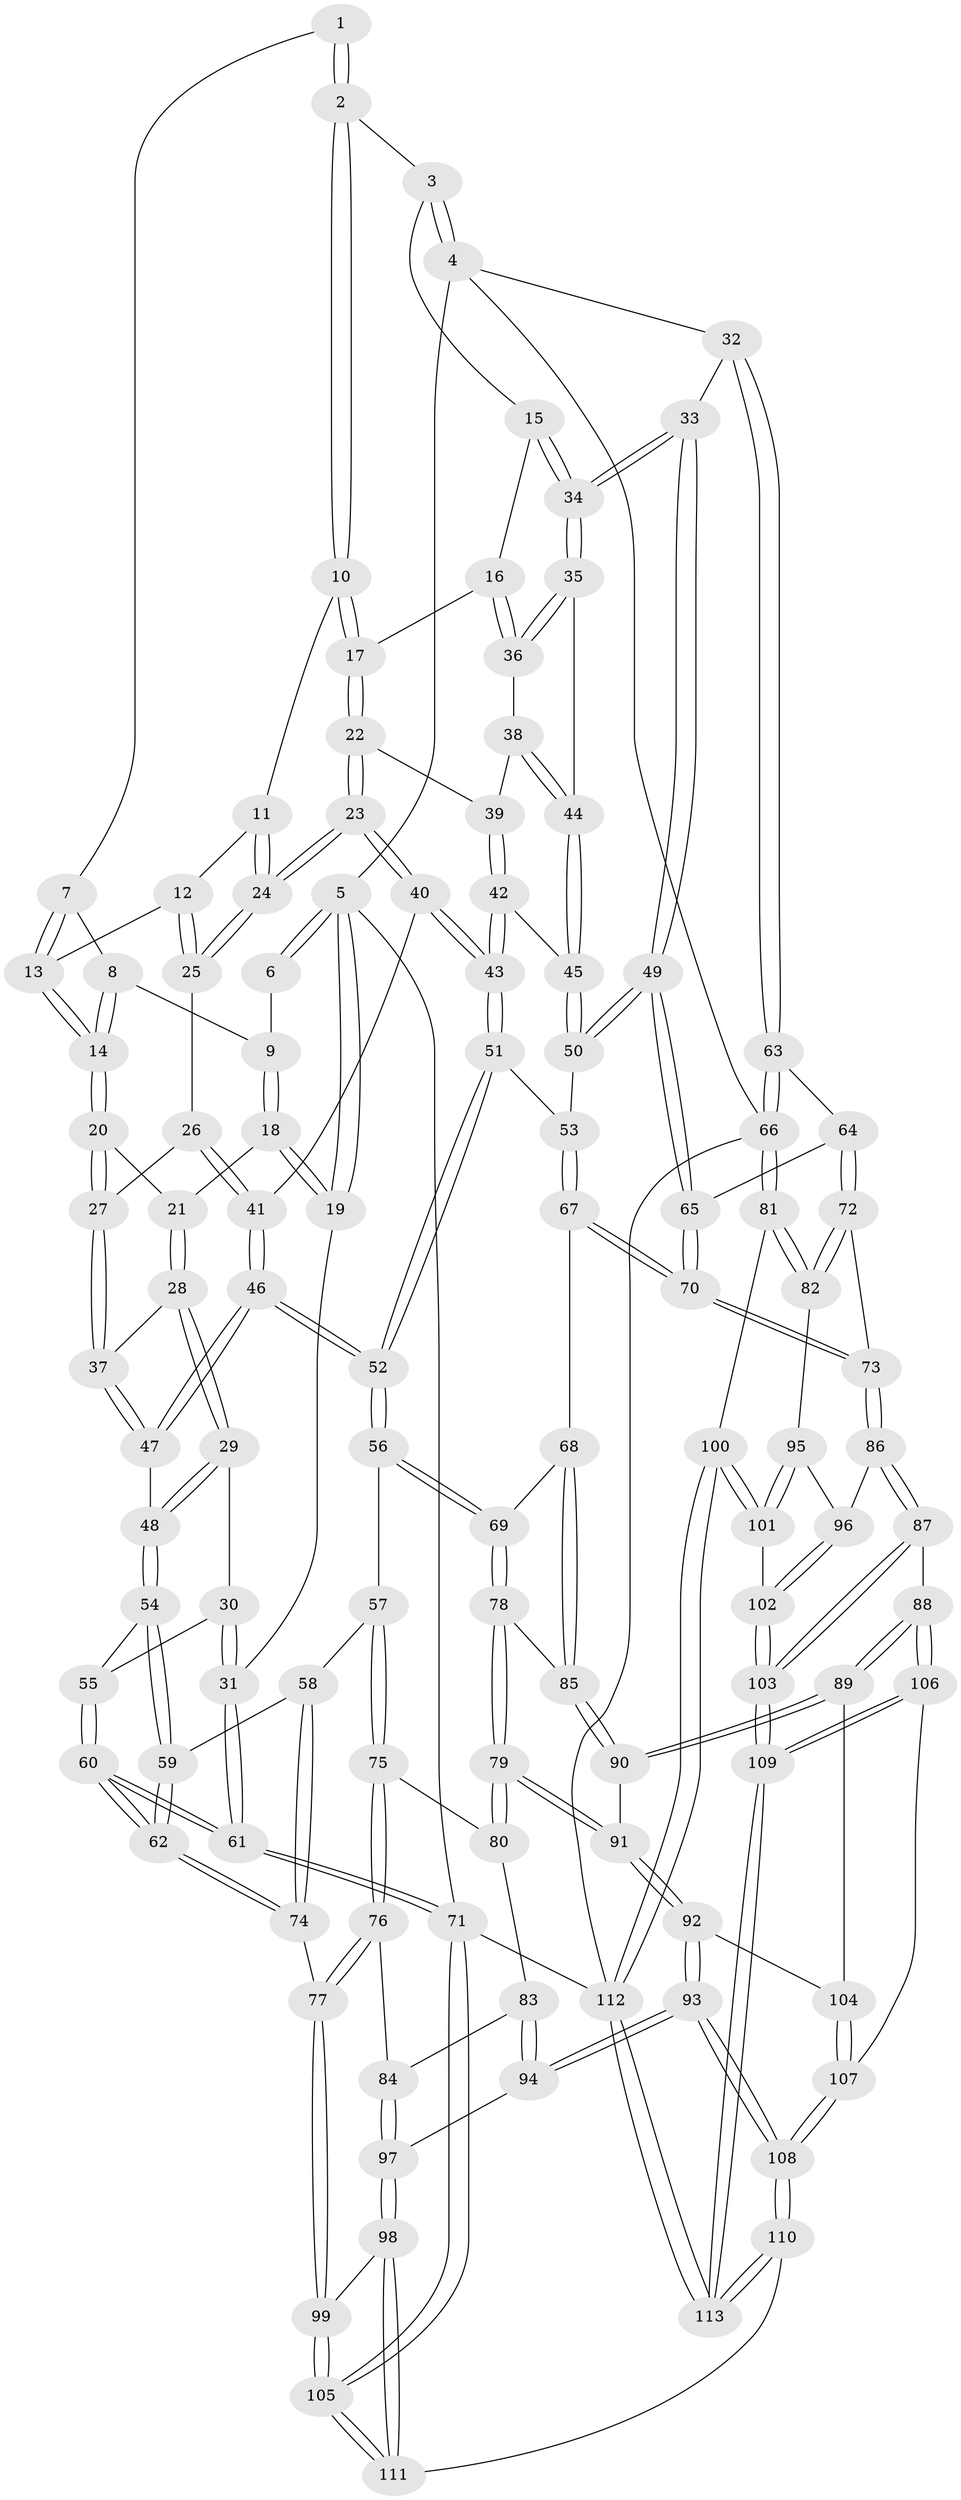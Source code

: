 // coarse degree distribution, {3: 0.22058823529411764, 5: 0.27941176470588236, 6: 0.10294117647058823, 4: 0.39705882352941174}
// Generated by graph-tools (version 1.1) at 2025/42/03/06/25 10:42:29]
// undirected, 113 vertices, 279 edges
graph export_dot {
graph [start="1"]
  node [color=gray90,style=filled];
  1 [pos="+0.202568446941685+0"];
  2 [pos="+0.5022667880637027+0"];
  3 [pos="+0.7277743150643932+0"];
  4 [pos="+1+0"];
  5 [pos="+0+0"];
  6 [pos="+0.0443490686229264+0"];
  7 [pos="+0.19552443338332598+0.01701251971724808"];
  8 [pos="+0.15614116518566956+0.09294088362026585"];
  9 [pos="+0.0910338111990466+0.10719829706761341"];
  10 [pos="+0.4747519251720447+0"];
  11 [pos="+0.43699657739032643+0.02874543282644113"];
  12 [pos="+0.34068618192734007+0.1148105561525913"];
  13 [pos="+0.2922252879195455+0.11917319227613754"];
  14 [pos="+0.21233318723022462+0.1793493750246847"];
  15 [pos="+0.678092053376022+0.17095211109411965"];
  16 [pos="+0.6667304322164691+0.18162610600191859"];
  17 [pos="+0.5704103597070246+0.2071660021149146"];
  18 [pos="+0.06372918663347704+0.1271809911374164"];
  19 [pos="+0+0"];
  20 [pos="+0.21006660250429546+0.18919910074228066"];
  21 [pos="+0.08209500844633683+0.1914484583503156"];
  22 [pos="+0.5571563099842192+0.2246965308451469"];
  23 [pos="+0.4732283422695163+0.28419946308489064"];
  24 [pos="+0.46518621407331784+0.25822140795190623"];
  25 [pos="+0.343681838530242+0.16282582566904485"];
  26 [pos="+0.3251942862875647+0.24211747089828267"];
  27 [pos="+0.2254822240645194+0.26080864846207846"];
  28 [pos="+0.06894263787929403+0.23764629552524738"];
  29 [pos="+0.02424254559814058+0.28553889878773325"];
  30 [pos="+0+0.3113699486492596"];
  31 [pos="+0+0.29763568378396754"];
  32 [pos="+1+0.10606361221575286"];
  33 [pos="+0.8988623866737576+0.3068335357920113"];
  34 [pos="+0.8444354981476632+0.2890355265118624"];
  35 [pos="+0.7310782363772074+0.3001906709486565"];
  36 [pos="+0.6622510405872853+0.2539611961907277"];
  37 [pos="+0.216446944148172+0.2811767628029628"];
  38 [pos="+0.6462552330994122+0.2826380296759216"];
  39 [pos="+0.6197018795867921+0.2825597005098068"];
  40 [pos="+0.47110849261304+0.2903265486325472"];
  41 [pos="+0.4154694240609663+0.3101563031210785"];
  42 [pos="+0.553926509262354+0.36115393107625743"];
  43 [pos="+0.5331186219745099+0.3625051155155937"];
  44 [pos="+0.6636545884322107+0.3342432085362582"];
  45 [pos="+0.6474047606946711+0.3762876308000874"];
  46 [pos="+0.32491019652781195+0.4257719150621991"];
  47 [pos="+0.20908328583483254+0.3710298902479539"];
  48 [pos="+0.18496135620646187+0.3826902237631949"];
  49 [pos="+0.8010241912615929+0.4780922406288876"];
  50 [pos="+0.6892235163131597+0.4300823216856285"];
  51 [pos="+0.5161400694392204+0.4848727798950173"];
  52 [pos="+0.3674661492760251+0.5406887752801071"];
  53 [pos="+0.5538034834238325+0.5058069832674272"];
  54 [pos="+0.13129425678443668+0.44811706400456713"];
  55 [pos="+0.08548820618886853+0.45144185447427787"];
  56 [pos="+0.3649454238632721+0.5487606211081052"];
  57 [pos="+0.23357499739995538+0.609932687160767"];
  58 [pos="+0.2313102507096238+0.6087830653144888"];
  59 [pos="+0.16153215420872472+0.5519767504580553"];
  60 [pos="+0+0.6725815039173185"];
  61 [pos="+0+0.6734984583752928"];
  62 [pos="+0+0.6791066099758337"];
  63 [pos="+1+0.5165108332526909"];
  64 [pos="+1+0.5424574601778072"];
  65 [pos="+0.8031599787445336+0.5188884299936709"];
  66 [pos="+1+0.8328585821425742"];
  67 [pos="+0.6234632822601499+0.6150067313436817"];
  68 [pos="+0.5654065671916989+0.6746700798276637"];
  69 [pos="+0.39577857198468736+0.6058835511196594"];
  70 [pos="+0.7833764722559422+0.6058741689595051"];
  71 [pos="+0+1"];
  72 [pos="+0.8451236446059635+0.6918694416447828"];
  73 [pos="+0.8186631626007431+0.6773961336577997"];
  74 [pos="+0+0.7089070646136085"];
  75 [pos="+0.22740254506895097+0.6512232099234113"];
  76 [pos="+0.10603913805410105+0.7571810149041067"];
  77 [pos="+0.012736338942442936+0.7523145312389785"];
  78 [pos="+0.3890901601331482+0.7276502854600375"];
  79 [pos="+0.3774614751913591+0.7664387712911332"];
  80 [pos="+0.24821177899521915+0.7005710206675324"];
  81 [pos="+1+0.8197837503537129"];
  82 [pos="+0.9018218326642177+0.7471353526326613"];
  83 [pos="+0.23577314290702156+0.7772853475692701"];
  84 [pos="+0.1740983076586652+0.8059644029154149"];
  85 [pos="+0.5611118658874313+0.7163805165832718"];
  86 [pos="+0.7181521571803042+0.7993884163591317"];
  87 [pos="+0.6630656673205795+0.8386341328554007"];
  88 [pos="+0.6598580515877727+0.8395601918467649"];
  89 [pos="+0.5971969563651023+0.8207272575371616"];
  90 [pos="+0.5657321241644127+0.7611908856630474"];
  91 [pos="+0.37982309082531157+0.7953577124440406"];
  92 [pos="+0.3692621642981302+0.8330107410614467"];
  93 [pos="+0.3566259558640288+0.8512271840340069"];
  94 [pos="+0.35176053131759555+0.8502294835537202"];
  95 [pos="+0.8378324473982208+0.846560563932718"];
  96 [pos="+0.7917062188457213+0.8686418041075011"];
  97 [pos="+0.1873362112566993+0.8775811725044184"];
  98 [pos="+0.16376423377338947+0.9284056497349054"];
  99 [pos="+0.07471516818470564+0.8934116135914534"];
  100 [pos="+0.913104979466036+0.9365003264765805"];
  101 [pos="+0.8272417026908311+0.9357202977801364"];
  102 [pos="+0.8098408951181127+0.9402730938263386"];
  103 [pos="+0.7903493566416044+0.9541746877631203"];
  104 [pos="+0.5500871383526036+0.8627965167506529"];
  105 [pos="+0+1"];
  106 [pos="+0.6503384784024432+1"];
  107 [pos="+0.5351565666128184+0.9014285962806855"];
  108 [pos="+0.37900079120503827+1"];
  109 [pos="+0.6759957765544292+1"];
  110 [pos="+0.3620462017341994+1"];
  111 [pos="+0.25175982308334327+1"];
  112 [pos="+0.9430561381162695+1"];
  113 [pos="+0.6721810661610147+1"];
  1 -- 2;
  1 -- 2;
  1 -- 7;
  2 -- 3;
  2 -- 10;
  2 -- 10;
  3 -- 4;
  3 -- 4;
  3 -- 15;
  4 -- 5;
  4 -- 32;
  4 -- 66;
  5 -- 6;
  5 -- 6;
  5 -- 19;
  5 -- 19;
  5 -- 71;
  6 -- 9;
  7 -- 8;
  7 -- 13;
  7 -- 13;
  8 -- 9;
  8 -- 14;
  8 -- 14;
  9 -- 18;
  9 -- 18;
  10 -- 11;
  10 -- 17;
  10 -- 17;
  11 -- 12;
  11 -- 24;
  11 -- 24;
  12 -- 13;
  12 -- 25;
  12 -- 25;
  13 -- 14;
  13 -- 14;
  14 -- 20;
  14 -- 20;
  15 -- 16;
  15 -- 34;
  15 -- 34;
  16 -- 17;
  16 -- 36;
  16 -- 36;
  17 -- 22;
  17 -- 22;
  18 -- 19;
  18 -- 19;
  18 -- 21;
  19 -- 31;
  20 -- 21;
  20 -- 27;
  20 -- 27;
  21 -- 28;
  21 -- 28;
  22 -- 23;
  22 -- 23;
  22 -- 39;
  23 -- 24;
  23 -- 24;
  23 -- 40;
  23 -- 40;
  24 -- 25;
  24 -- 25;
  25 -- 26;
  26 -- 27;
  26 -- 41;
  26 -- 41;
  27 -- 37;
  27 -- 37;
  28 -- 29;
  28 -- 29;
  28 -- 37;
  29 -- 30;
  29 -- 48;
  29 -- 48;
  30 -- 31;
  30 -- 31;
  30 -- 55;
  31 -- 61;
  31 -- 61;
  32 -- 33;
  32 -- 63;
  32 -- 63;
  33 -- 34;
  33 -- 34;
  33 -- 49;
  33 -- 49;
  34 -- 35;
  34 -- 35;
  35 -- 36;
  35 -- 36;
  35 -- 44;
  36 -- 38;
  37 -- 47;
  37 -- 47;
  38 -- 39;
  38 -- 44;
  38 -- 44;
  39 -- 42;
  39 -- 42;
  40 -- 41;
  40 -- 43;
  40 -- 43;
  41 -- 46;
  41 -- 46;
  42 -- 43;
  42 -- 43;
  42 -- 45;
  43 -- 51;
  43 -- 51;
  44 -- 45;
  44 -- 45;
  45 -- 50;
  45 -- 50;
  46 -- 47;
  46 -- 47;
  46 -- 52;
  46 -- 52;
  47 -- 48;
  48 -- 54;
  48 -- 54;
  49 -- 50;
  49 -- 50;
  49 -- 65;
  49 -- 65;
  50 -- 53;
  51 -- 52;
  51 -- 52;
  51 -- 53;
  52 -- 56;
  52 -- 56;
  53 -- 67;
  53 -- 67;
  54 -- 55;
  54 -- 59;
  54 -- 59;
  55 -- 60;
  55 -- 60;
  56 -- 57;
  56 -- 69;
  56 -- 69;
  57 -- 58;
  57 -- 75;
  57 -- 75;
  58 -- 59;
  58 -- 74;
  58 -- 74;
  59 -- 62;
  59 -- 62;
  60 -- 61;
  60 -- 61;
  60 -- 62;
  60 -- 62;
  61 -- 71;
  61 -- 71;
  62 -- 74;
  62 -- 74;
  63 -- 64;
  63 -- 66;
  63 -- 66;
  64 -- 65;
  64 -- 72;
  64 -- 72;
  65 -- 70;
  65 -- 70;
  66 -- 81;
  66 -- 81;
  66 -- 112;
  67 -- 68;
  67 -- 70;
  67 -- 70;
  68 -- 69;
  68 -- 85;
  68 -- 85;
  69 -- 78;
  69 -- 78;
  70 -- 73;
  70 -- 73;
  71 -- 105;
  71 -- 105;
  71 -- 112;
  72 -- 73;
  72 -- 82;
  72 -- 82;
  73 -- 86;
  73 -- 86;
  74 -- 77;
  75 -- 76;
  75 -- 76;
  75 -- 80;
  76 -- 77;
  76 -- 77;
  76 -- 84;
  77 -- 99;
  77 -- 99;
  78 -- 79;
  78 -- 79;
  78 -- 85;
  79 -- 80;
  79 -- 80;
  79 -- 91;
  79 -- 91;
  80 -- 83;
  81 -- 82;
  81 -- 82;
  81 -- 100;
  82 -- 95;
  83 -- 84;
  83 -- 94;
  83 -- 94;
  84 -- 97;
  84 -- 97;
  85 -- 90;
  85 -- 90;
  86 -- 87;
  86 -- 87;
  86 -- 96;
  87 -- 88;
  87 -- 103;
  87 -- 103;
  88 -- 89;
  88 -- 89;
  88 -- 106;
  88 -- 106;
  89 -- 90;
  89 -- 90;
  89 -- 104;
  90 -- 91;
  91 -- 92;
  91 -- 92;
  92 -- 93;
  92 -- 93;
  92 -- 104;
  93 -- 94;
  93 -- 94;
  93 -- 108;
  93 -- 108;
  94 -- 97;
  95 -- 96;
  95 -- 101;
  95 -- 101;
  96 -- 102;
  96 -- 102;
  97 -- 98;
  97 -- 98;
  98 -- 99;
  98 -- 111;
  98 -- 111;
  99 -- 105;
  99 -- 105;
  100 -- 101;
  100 -- 101;
  100 -- 112;
  100 -- 112;
  101 -- 102;
  102 -- 103;
  102 -- 103;
  103 -- 109;
  103 -- 109;
  104 -- 107;
  104 -- 107;
  105 -- 111;
  105 -- 111;
  106 -- 107;
  106 -- 109;
  106 -- 109;
  107 -- 108;
  107 -- 108;
  108 -- 110;
  108 -- 110;
  109 -- 113;
  109 -- 113;
  110 -- 111;
  110 -- 113;
  110 -- 113;
  112 -- 113;
  112 -- 113;
}
